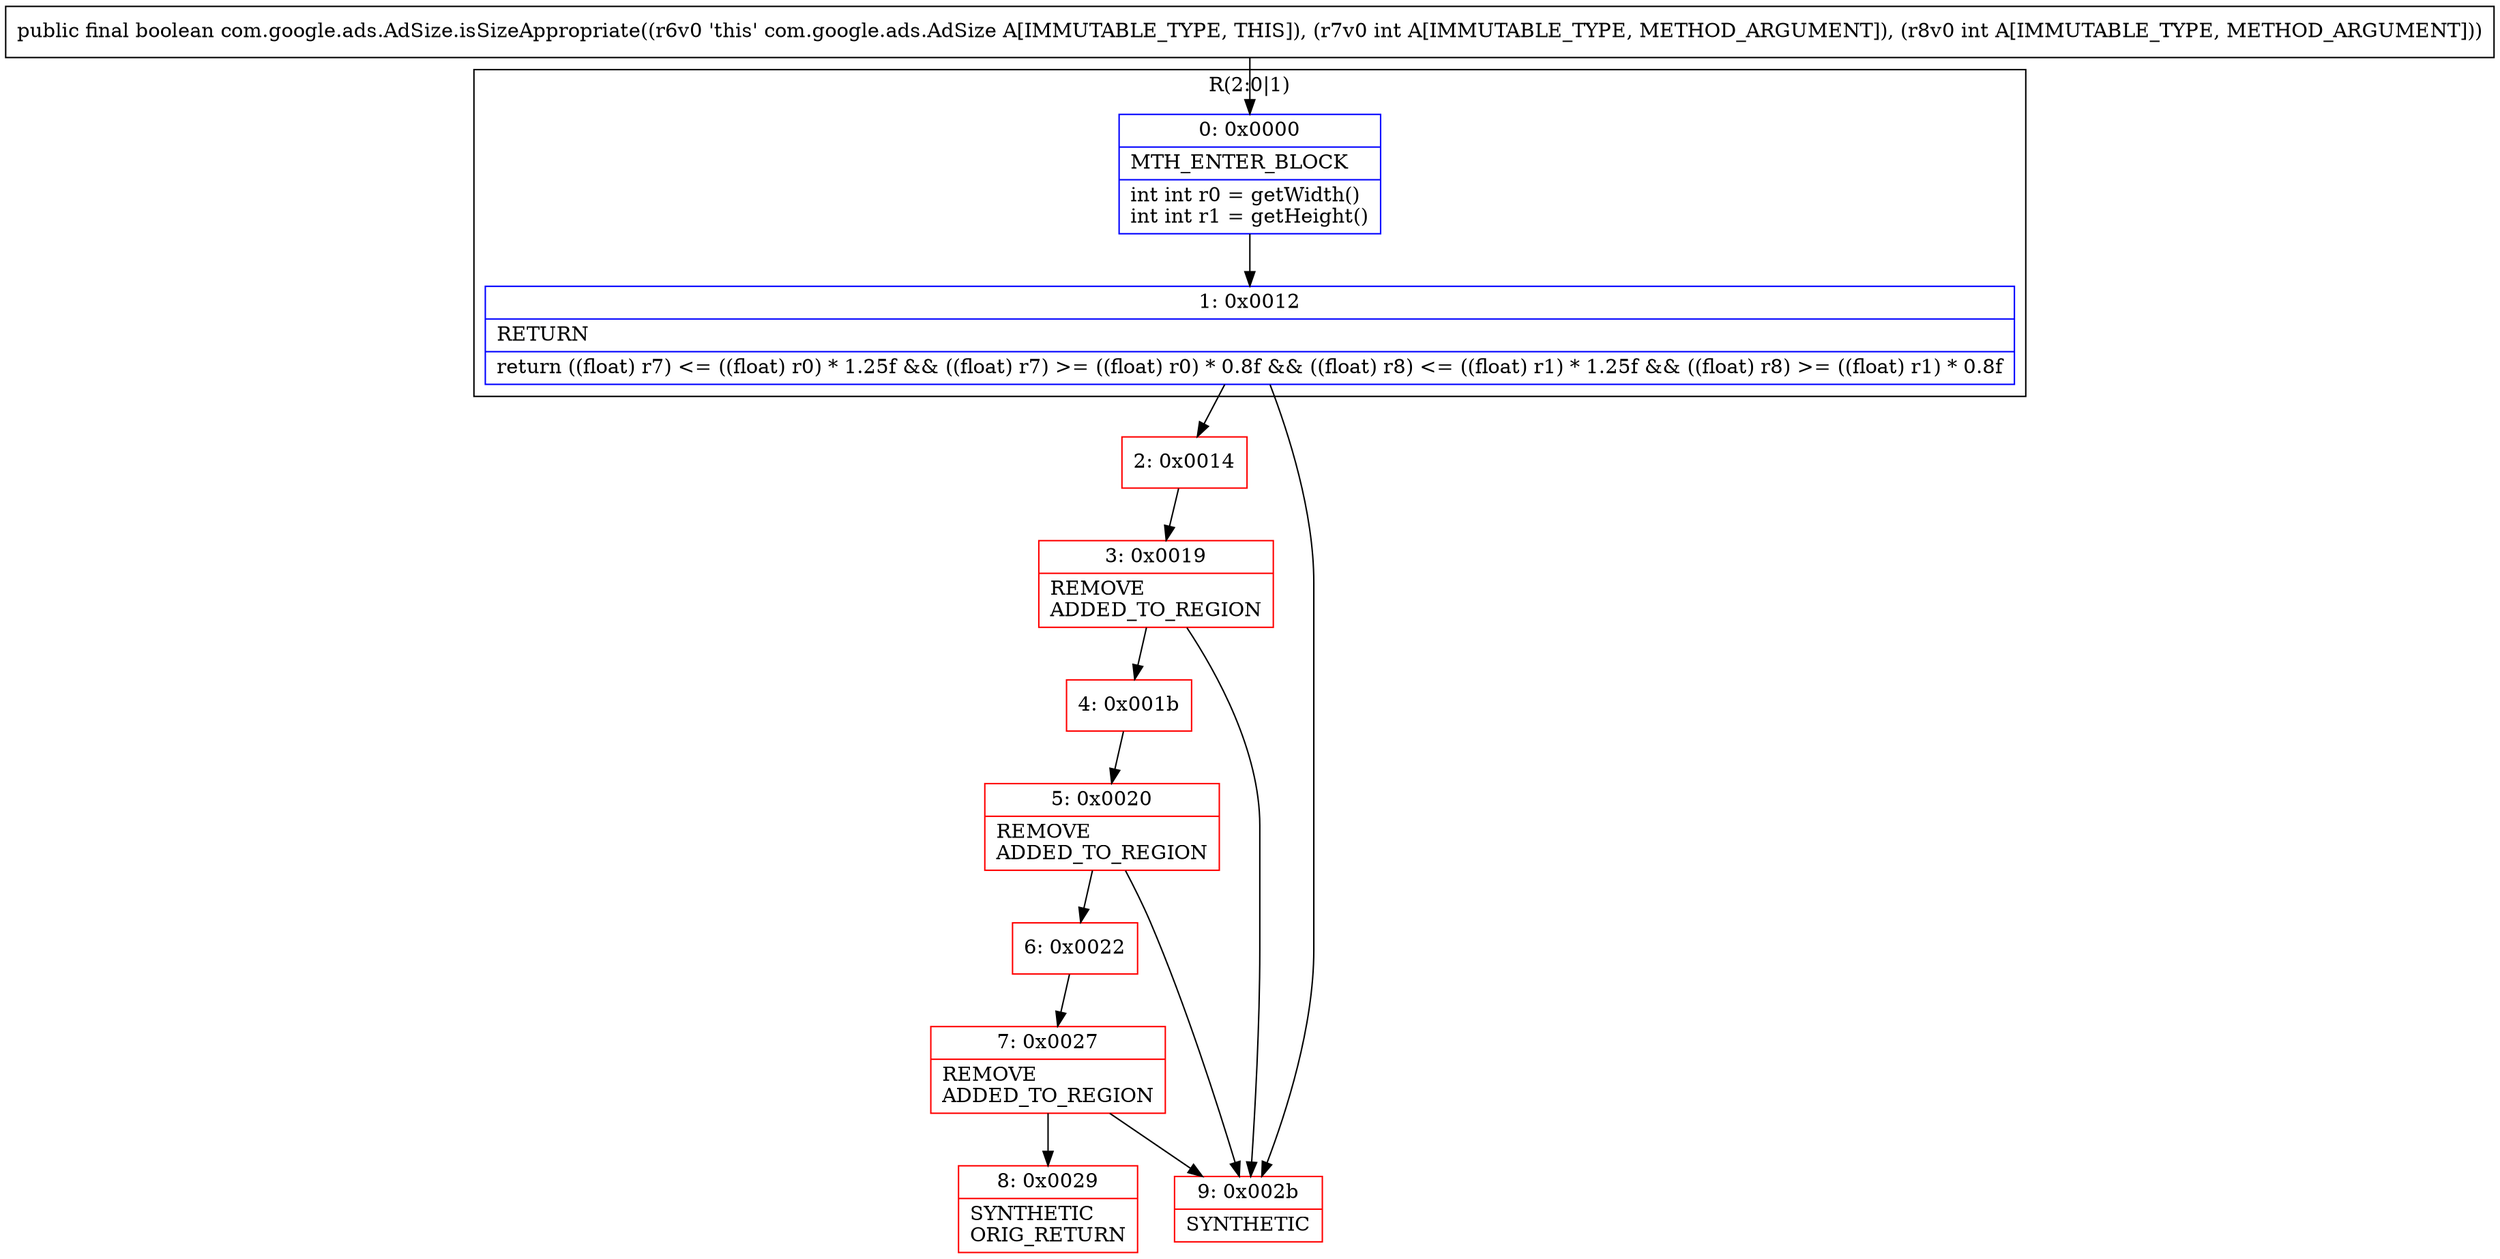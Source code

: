 digraph "CFG forcom.google.ads.AdSize.isSizeAppropriate(II)Z" {
subgraph cluster_Region_1559971247 {
label = "R(2:0|1)";
node [shape=record,color=blue];
Node_0 [shape=record,label="{0\:\ 0x0000|MTH_ENTER_BLOCK\l|int int r0 = getWidth()\lint int r1 = getHeight()\l}"];
Node_1 [shape=record,label="{1\:\ 0x0012|RETURN\l|return ((float) r7) \<= ((float) r0) * 1.25f && ((float) r7) \>= ((float) r0) * 0.8f && ((float) r8) \<= ((float) r1) * 1.25f && ((float) r8) \>= ((float) r1) * 0.8f\l}"];
}
Node_2 [shape=record,color=red,label="{2\:\ 0x0014}"];
Node_3 [shape=record,color=red,label="{3\:\ 0x0019|REMOVE\lADDED_TO_REGION\l}"];
Node_4 [shape=record,color=red,label="{4\:\ 0x001b}"];
Node_5 [shape=record,color=red,label="{5\:\ 0x0020|REMOVE\lADDED_TO_REGION\l}"];
Node_6 [shape=record,color=red,label="{6\:\ 0x0022}"];
Node_7 [shape=record,color=red,label="{7\:\ 0x0027|REMOVE\lADDED_TO_REGION\l}"];
Node_8 [shape=record,color=red,label="{8\:\ 0x0029|SYNTHETIC\lORIG_RETURN\l}"];
Node_9 [shape=record,color=red,label="{9\:\ 0x002b|SYNTHETIC\l}"];
MethodNode[shape=record,label="{public final boolean com.google.ads.AdSize.isSizeAppropriate((r6v0 'this' com.google.ads.AdSize A[IMMUTABLE_TYPE, THIS]), (r7v0 int A[IMMUTABLE_TYPE, METHOD_ARGUMENT]), (r8v0 int A[IMMUTABLE_TYPE, METHOD_ARGUMENT])) }"];
MethodNode -> Node_0;
Node_0 -> Node_1;
Node_1 -> Node_2;
Node_1 -> Node_9;
Node_2 -> Node_3;
Node_3 -> Node_4;
Node_3 -> Node_9;
Node_4 -> Node_5;
Node_5 -> Node_6;
Node_5 -> Node_9;
Node_6 -> Node_7;
Node_7 -> Node_8;
Node_7 -> Node_9;
}

